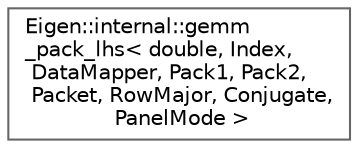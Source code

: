 digraph "Graphical Class Hierarchy"
{
 // LATEX_PDF_SIZE
  bgcolor="transparent";
  edge [fontname=Helvetica,fontsize=10,labelfontname=Helvetica,labelfontsize=10];
  node [fontname=Helvetica,fontsize=10,shape=box,height=0.2,width=0.4];
  rankdir="LR";
  Node0 [id="Node000000",label="Eigen::internal::gemm\l_pack_lhs\< double, Index,\l DataMapper, Pack1, Pack2,\l Packet, RowMajor, Conjugate,\l PanelMode \>",height=0.2,width=0.4,color="grey40", fillcolor="white", style="filled",URL="$structEigen_1_1internal_1_1gemm__pack__lhs_3_01double_00_01Index_00_01DataMapper_00_01Pack1_00_010f17748a5bb6d7f6064144b308d45d7.html",tooltip=" "];
}
